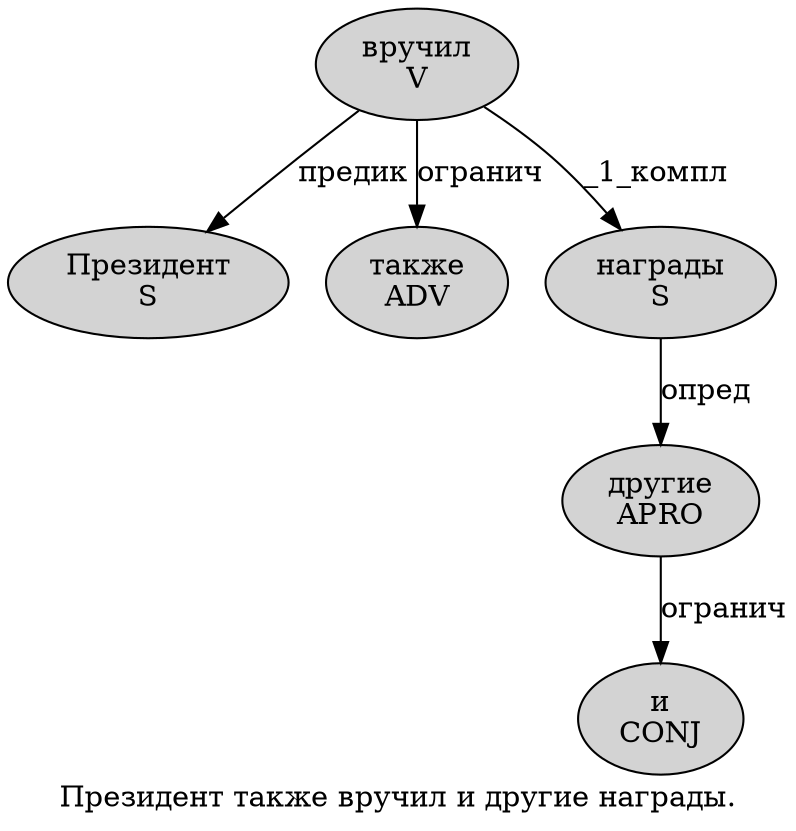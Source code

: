 digraph SENTENCE_78 {
	graph [label="Президент также вручил и другие награды."]
	node [style=filled]
		0 [label="Президент
S" color="" fillcolor=lightgray penwidth=1 shape=ellipse]
		1 [label="также
ADV" color="" fillcolor=lightgray penwidth=1 shape=ellipse]
		2 [label="вручил
V" color="" fillcolor=lightgray penwidth=1 shape=ellipse]
		3 [label="и
CONJ" color="" fillcolor=lightgray penwidth=1 shape=ellipse]
		4 [label="другие
APRO" color="" fillcolor=lightgray penwidth=1 shape=ellipse]
		5 [label="награды
S" color="" fillcolor=lightgray penwidth=1 shape=ellipse]
			2 -> 0 [label="предик"]
			2 -> 1 [label="огранич"]
			2 -> 5 [label="_1_компл"]
			4 -> 3 [label="огранич"]
			5 -> 4 [label="опред"]
}